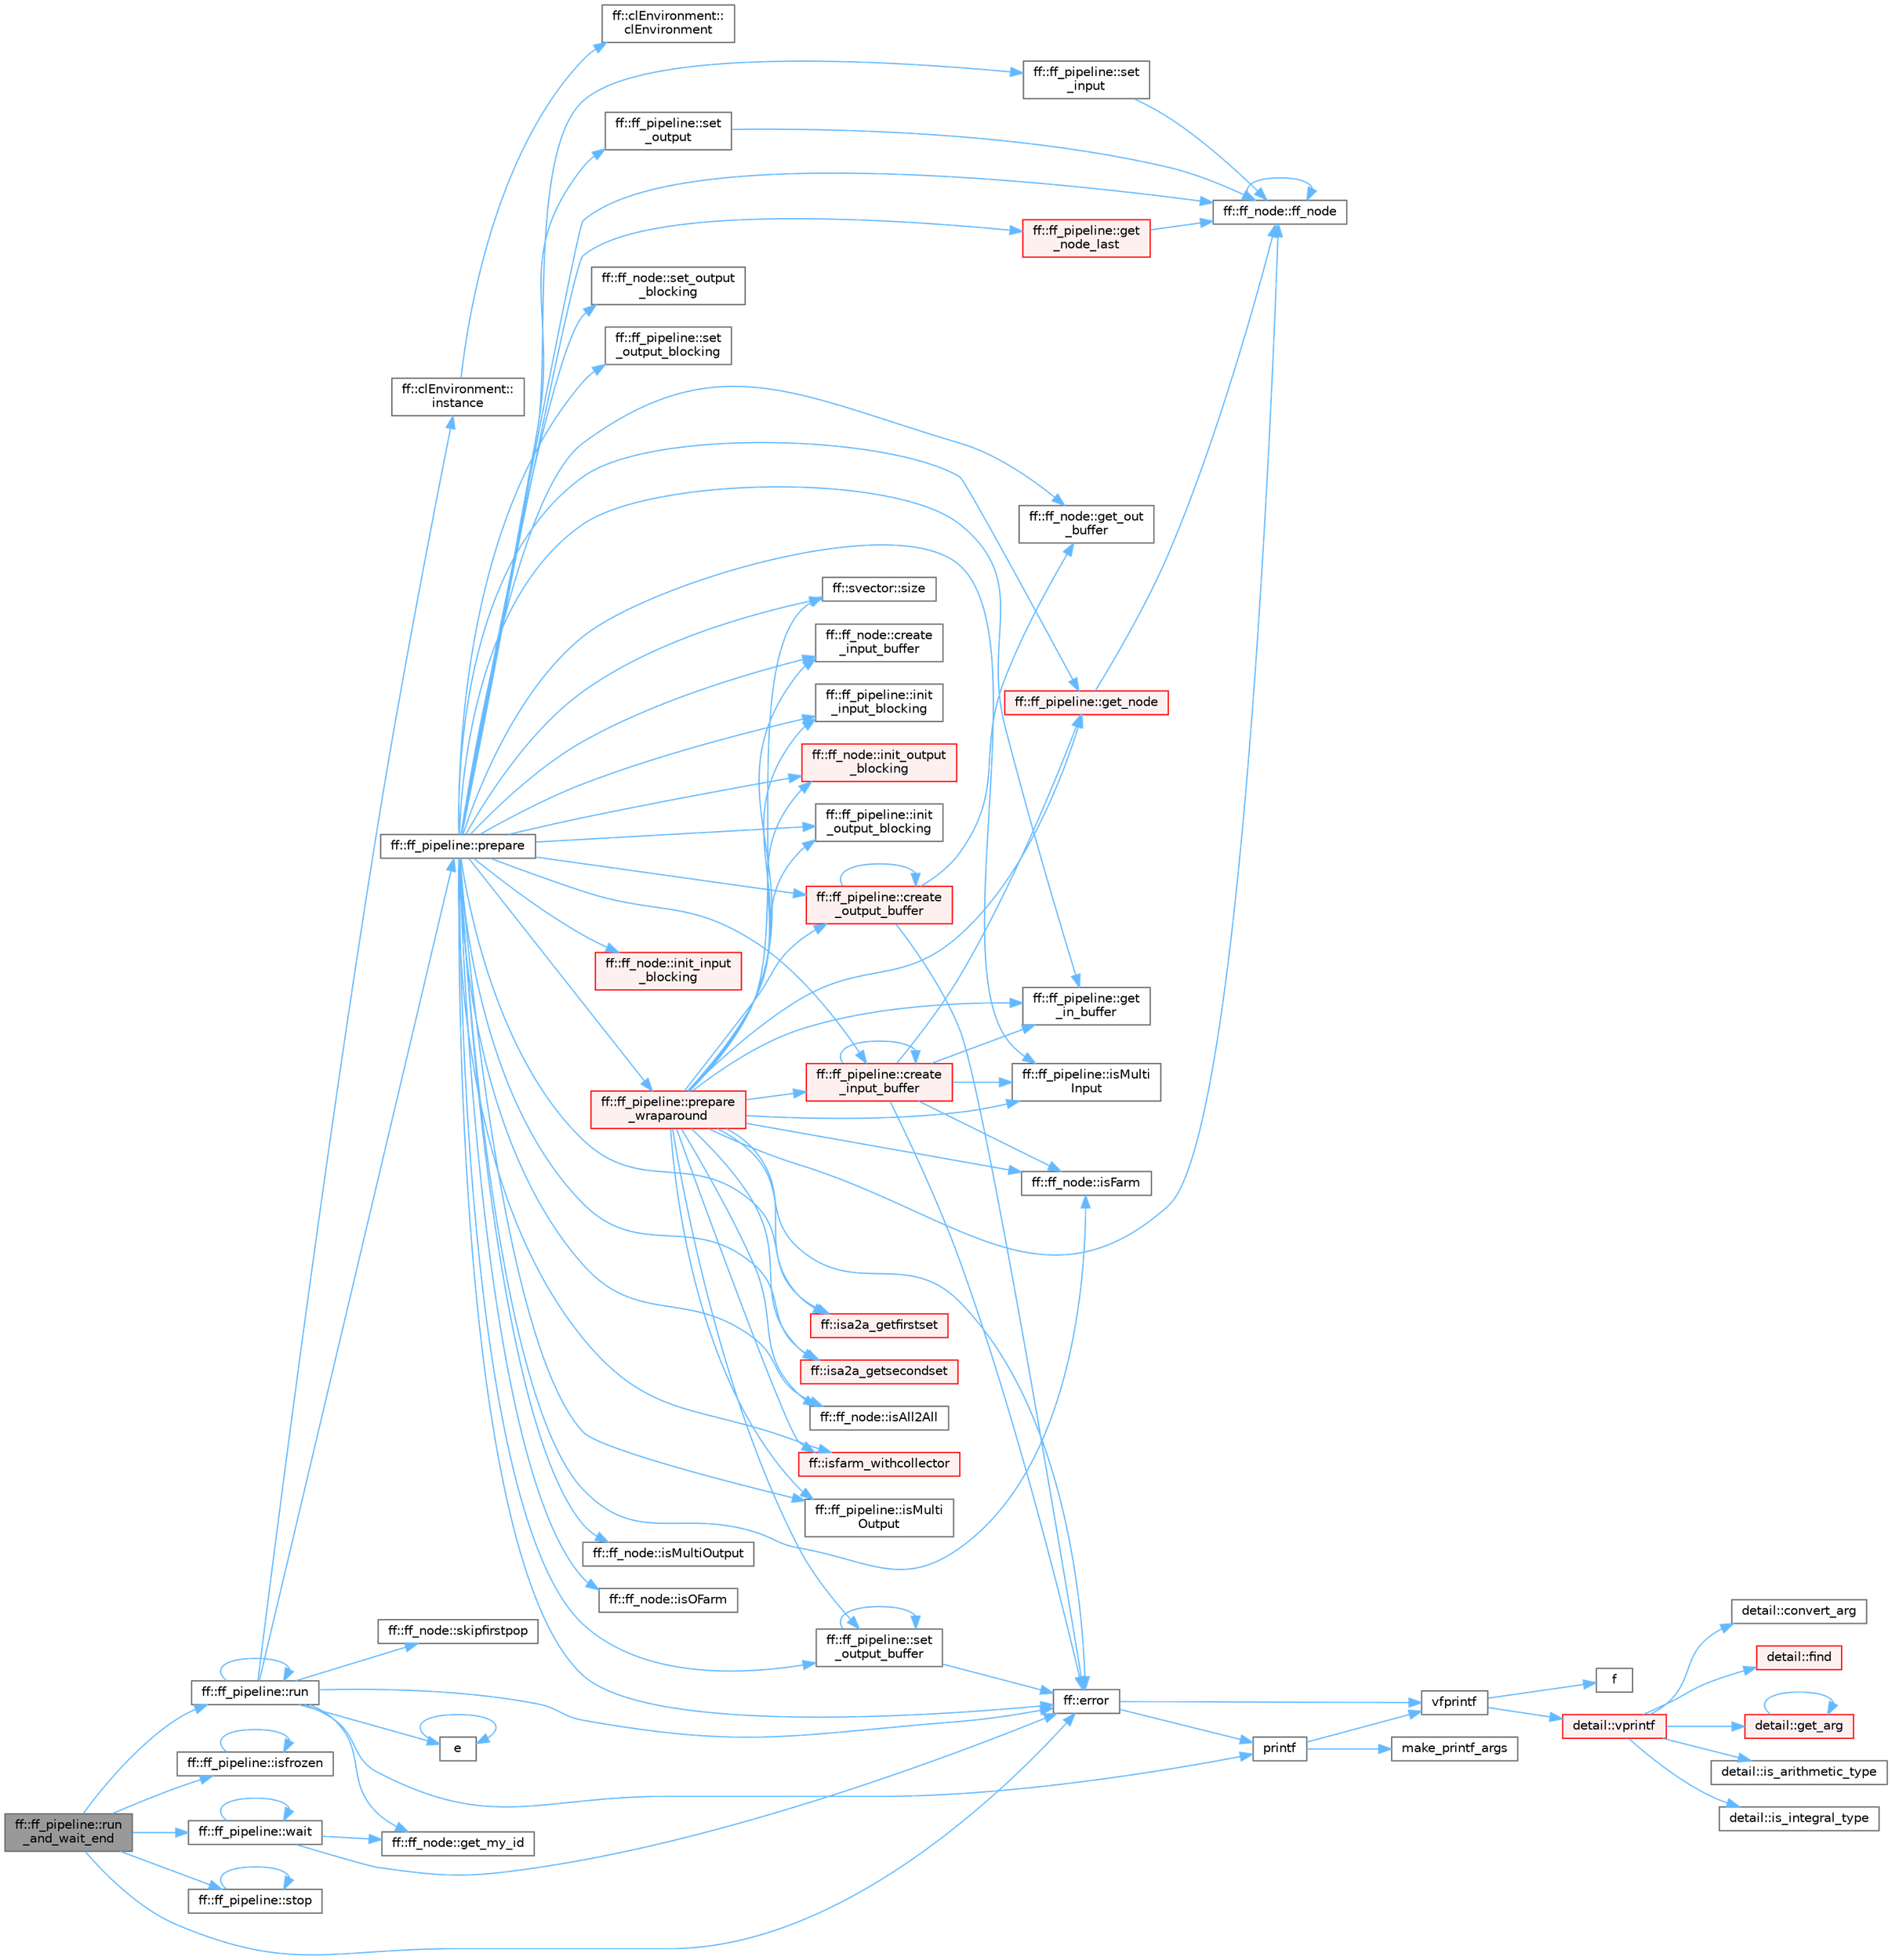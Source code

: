 digraph "ff::ff_pipeline::run_and_wait_end"
{
 // LATEX_PDF_SIZE
  bgcolor="transparent";
  edge [fontname=Helvetica,fontsize=10,labelfontname=Helvetica,labelfontsize=10];
  node [fontname=Helvetica,fontsize=10,shape=box,height=0.2,width=0.4];
  rankdir="LR";
  Node1 [id="Node000001",label="ff::ff_pipeline::run\l_and_wait_end",height=0.2,width=0.4,color="gray40", fillcolor="grey60", style="filled", fontcolor="black",tooltip="run the pipeline, waits that all stages received the End-Of-Stream (EOS), and destroy the pipeline ru..."];
  Node1 -> Node2 [id="edge1_Node000001_Node000002",color="steelblue1",style="solid",tooltip=" "];
  Node2 [id="Node000002",label="ff::error",height=0.2,width=0.4,color="grey40", fillcolor="white", style="filled",URL="$namespaceff.html#a27d926d29b55e019eba5b70672301d82",tooltip=" "];
  Node2 -> Node3 [id="edge2_Node000002_Node000003",color="steelblue1",style="solid",tooltip=" "];
  Node3 [id="Node000003",label="printf",height=0.2,width=0.4,color="grey40", fillcolor="white", style="filled",URL="$printf_8h.html#aee3ed3a831f25f07e7be3919fff2203a",tooltip=" "];
  Node3 -> Node4 [id="edge3_Node000003_Node000004",color="steelblue1",style="solid",tooltip=" "];
  Node4 [id="Node000004",label="make_printf_args",height=0.2,width=0.4,color="grey40", fillcolor="white", style="filled",URL="$printf_8h.html#a27dcc0efcda04388971dbea3c875f122",tooltip=" "];
  Node3 -> Node5 [id="edge4_Node000003_Node000005",color="steelblue1",style="solid",tooltip=" "];
  Node5 [id="Node000005",label="vfprintf",height=0.2,width=0.4,color="grey40", fillcolor="white", style="filled",URL="$printf_8h.html#abb30aad964fc771fb52cf3ad88649df2",tooltip=" "];
  Node5 -> Node6 [id="edge5_Node000005_Node000006",color="steelblue1",style="solid",tooltip=" "];
  Node6 [id="Node000006",label="f",height=0.2,width=0.4,color="grey40", fillcolor="white", style="filled",URL="$cxx11__tensor__map_8cpp.html#a7f507fea02198f6cb81c86640c7b1a4e",tooltip=" "];
  Node5 -> Node7 [id="edge6_Node000005_Node000007",color="steelblue1",style="solid",tooltip=" "];
  Node7 [id="Node000007",label="detail::vprintf",height=0.2,width=0.4,color="red", fillcolor="#FFF0F0", style="filled",URL="$namespacedetail.html#a1c8c2218e4c822aa8f743fb9c573717f",tooltip=" "];
  Node7 -> Node8 [id="edge7_Node000007_Node000008",color="steelblue1",style="solid",tooltip=" "];
  Node8 [id="Node000008",label="detail::convert_arg",height=0.2,width=0.4,color="grey40", fillcolor="white", style="filled",URL="$namespacedetail.html#a03c11572c9a664266d6925f327dec7f3",tooltip=" "];
  Node7 -> Node9 [id="edge8_Node000007_Node000009",color="steelblue1",style="solid",tooltip=" "];
  Node9 [id="Node000009",label="detail::find",height=0.2,width=0.4,color="red", fillcolor="#FFF0F0", style="filled",URL="$namespacedetail.html#a6b71952fab3dc32f3edb2c3e9811d8d9",tooltip=" "];
  Node7 -> Node11 [id="edge9_Node000007_Node000011",color="steelblue1",style="solid",tooltip=" "];
  Node11 [id="Node000011",label="detail::get_arg",height=0.2,width=0.4,color="red", fillcolor="#FFF0F0", style="filled",URL="$namespacedetail.html#a342ef250e45bd09b2ef666b6fae1c355",tooltip=" "];
  Node11 -> Node11 [id="edge10_Node000011_Node000011",color="steelblue1",style="solid",tooltip=" "];
  Node7 -> Node13 [id="edge11_Node000007_Node000013",color="steelblue1",style="solid",tooltip=" "];
  Node13 [id="Node000013",label="detail::is_arithmetic_type",height=0.2,width=0.4,color="grey40", fillcolor="white", style="filled",URL="$namespacedetail.html#a802c50a56a3495fdab6020b375ba1389",tooltip=" "];
  Node7 -> Node14 [id="edge12_Node000007_Node000014",color="steelblue1",style="solid",tooltip=" "];
  Node14 [id="Node000014",label="detail::is_integral_type",height=0.2,width=0.4,color="grey40", fillcolor="white", style="filled",URL="$namespacedetail.html#a2a60f8d1bee41b803f43fc42b707b5d1",tooltip=" "];
  Node2 -> Node5 [id="edge13_Node000002_Node000005",color="steelblue1",style="solid",tooltip=" "];
  Node1 -> Node34 [id="edge14_Node000001_Node000034",color="steelblue1",style="solid",tooltip=" "];
  Node34 [id="Node000034",label="ff::ff_pipeline::isfrozen",height=0.2,width=0.4,color="grey40", fillcolor="white", style="filled",URL="$classff_1_1ff__pipeline.html#ae5c0b3a7c778390e5262d53ec8d674b1",tooltip="Checks if a ff_node is frozen"];
  Node34 -> Node34 [id="edge15_Node000034_Node000034",color="steelblue1",style="solid",tooltip=" "];
  Node1 -> Node35 [id="edge16_Node000001_Node000035",color="steelblue1",style="solid",tooltip=" "];
  Node35 [id="Node000035",label="ff::ff_pipeline::run",height=0.2,width=0.4,color="grey40", fillcolor="white", style="filled",URL="$classff_1_1ff__pipeline.html#a0b2f529d4fd3dae76b6943d624680279",tooltip="Run the pipeline skeleton asynchronously"];
  Node35 -> Node36 [id="edge17_Node000035_Node000036",color="steelblue1",style="solid",tooltip=" "];
  Node36 [id="Node000036",label="e",height=0.2,width=0.4,color="grey40", fillcolor="white", style="filled",URL="$_cwise__array__power__array_8cpp.html#a9cb86ff854760bf91a154f2724a9101d",tooltip=" "];
  Node36 -> Node36 [id="edge18_Node000036_Node000036",color="steelblue1",style="solid",tooltip=" "];
  Node35 -> Node2 [id="edge19_Node000035_Node000002",color="steelblue1",style="solid",tooltip=" "];
  Node35 -> Node37 [id="edge20_Node000035_Node000037",color="steelblue1",style="solid",tooltip=" "];
  Node37 [id="Node000037",label="ff::ff_node::get_my_id",height=0.2,width=0.4,color="grey40", fillcolor="white", style="filled",URL="$classff_1_1ff__node.html#a32d30503e0a33406841d77bc1f4dc2e2",tooltip="Returns the identifier of the node (not unique)"];
  Node35 -> Node38 [id="edge21_Node000035_Node000038",color="steelblue1",style="solid",tooltip=" "];
  Node38 [id="Node000038",label="ff::clEnvironment::\linstance",height=0.2,width=0.4,color="grey40", fillcolor="white", style="filled",URL="$classff_1_1cl_environment.html#a36e5bae395a1b515fa7f5b5fe8c48390",tooltip=" "];
  Node38 -> Node39 [id="edge22_Node000038_Node000039",color="steelblue1",style="solid",tooltip=" "];
  Node39 [id="Node000039",label="ff::clEnvironment::\lclEnvironment",height=0.2,width=0.4,color="grey40", fillcolor="white", style="filled",URL="$classff_1_1cl_environment.html#af3bc9c6e94910ffcf400548cc5f88fc5",tooltip=" "];
  Node35 -> Node40 [id="edge23_Node000035_Node000040",color="steelblue1",style="solid",tooltip=" "];
  Node40 [id="Node000040",label="ff::ff_pipeline::prepare",height=0.2,width=0.4,color="grey40", fillcolor="white", style="filled",URL="$classff_1_1ff__pipeline.html#a7dee7dc5a93651c8c945ecaf87471004",tooltip=" "];
  Node40 -> Node41 [id="edge24_Node000040_Node000041",color="steelblue1",style="solid",tooltip=" "];
  Node41 [id="Node000041",label="ff::ff_node::create\l_input_buffer",height=0.2,width=0.4,color="grey40", fillcolor="white", style="filled",URL="$classff_1_1ff__node.html#adfe6c917b93de5635d21a79c8c4181cb",tooltip="Creates the input channel"];
  Node40 -> Node42 [id="edge25_Node000040_Node000042",color="steelblue1",style="solid",tooltip=" "];
  Node42 [id="Node000042",label="ff::ff_pipeline::create\l_input_buffer",height=0.2,width=0.4,color="red", fillcolor="#FFF0F0", style="filled",URL="$classff_1_1ff__pipeline.html#ae496e6d4a37f99d9e353cd002e1d91e2",tooltip="Creates the input channel"];
  Node42 -> Node42 [id="edge26_Node000042_Node000042",color="steelblue1",style="solid",tooltip=" "];
  Node42 -> Node2 [id="edge27_Node000042_Node000002",color="steelblue1",style="solid",tooltip=" "];
  Node42 -> Node43 [id="edge28_Node000042_Node000043",color="steelblue1",style="solid",tooltip=" "];
  Node43 [id="Node000043",label="ff::ff_pipeline::get\l_in_buffer",height=0.2,width=0.4,color="grey40", fillcolor="white", style="filled",URL="$classff_1_1ff__pipeline.html#a8ad25ed4cc47cb7cfe602546e29dfa09",tooltip="Gets input channel"];
  Node42 -> Node44 [id="edge29_Node000042_Node000044",color="steelblue1",style="solid",tooltip=" "];
  Node44 [id="Node000044",label="ff::ff_pipeline::get_node",height=0.2,width=0.4,color="red", fillcolor="#FFF0F0", style="filled",URL="$classff_1_1ff__pipeline.html#aeb7333c888ddf66d2db7eafa116a078e",tooltip="returns the stage i of the pipeline. If the stage is a pipeline the function is called recursively ex..."];
  Node44 -> Node45 [id="edge30_Node000044_Node000045",color="steelblue1",style="solid",tooltip=" "];
  Node45 [id="Node000045",label="ff::ff_node::ff_node",height=0.2,width=0.4,color="grey40", fillcolor="white", style="filled",URL="$classff_1_1ff__node.html#a53ab8b2244539766bdea3eb65cb04f9b",tooltip=" "];
  Node45 -> Node45 [id="edge31_Node000045_Node000045",color="steelblue1",style="solid",tooltip=" "];
  Node42 -> Node48 [id="edge32_Node000042_Node000048",color="steelblue1",style="solid",tooltip=" "];
  Node48 [id="Node000048",label="ff::ff_node::isFarm",height=0.2,width=0.4,color="grey40", fillcolor="white", style="filled",URL="$classff_1_1ff__node.html#a2af2bb6ee5bffb4bb5074b4c46ededed",tooltip=" "];
  Node42 -> Node49 [id="edge33_Node000042_Node000049",color="steelblue1",style="solid",tooltip=" "];
  Node49 [id="Node000049",label="ff::ff_pipeline::isMulti\lInput",height=0.2,width=0.4,color="grey40", fillcolor="white", style="filled",URL="$classff_1_1ff__pipeline.html#a0a5c5eb3fcfbde247056cb01942792a1",tooltip=" "];
  Node40 -> Node51 [id="edge34_Node000040_Node000051",color="steelblue1",style="solid",tooltip=" "];
  Node51 [id="Node000051",label="ff::ff_pipeline::create\l_output_buffer",height=0.2,width=0.4,color="red", fillcolor="#FFF0F0", style="filled",URL="$classff_1_1ff__pipeline.html#a980a68d0c26481c45b7c95ebe1135c3d",tooltip="Creates the output channel"];
  Node51 -> Node51 [id="edge35_Node000051_Node000051",color="steelblue1",style="solid",tooltip=" "];
  Node51 -> Node2 [id="edge36_Node000051_Node000002",color="steelblue1",style="solid",tooltip=" "];
  Node51 -> Node52 [id="edge37_Node000051_Node000052",color="steelblue1",style="solid",tooltip=" "];
  Node52 [id="Node000052",label="ff::ff_node::get_out\l_buffer",height=0.2,width=0.4,color="grey40", fillcolor="white", style="filled",URL="$classff_1_1ff__node.html#a334096bd901d8b6c2ae2d73877846ff0",tooltip="Gets pointer to the output channel"];
  Node40 -> Node2 [id="edge38_Node000040_Node000002",color="steelblue1",style="solid",tooltip=" "];
  Node40 -> Node45 [id="edge39_Node000040_Node000045",color="steelblue1",style="solid",tooltip=" "];
  Node40 -> Node43 [id="edge40_Node000040_Node000043",color="steelblue1",style="solid",tooltip=" "];
  Node40 -> Node44 [id="edge41_Node000040_Node000044",color="steelblue1",style="solid",tooltip=" "];
  Node40 -> Node54 [id="edge42_Node000040_Node000054",color="steelblue1",style="solid",tooltip=" "];
  Node54 [id="Node000054",label="ff::ff_pipeline::get\l_node_last",height=0.2,width=0.4,color="red", fillcolor="#FFF0F0", style="filled",URL="$classff_1_1ff__pipeline.html#a909274bdd813e5a8c7c99a40444dc3b5",tooltip="returns the stage i of the pipeline. If the stage is a pipeline the function is called recursively ex..."];
  Node54 -> Node45 [id="edge43_Node000054_Node000045",color="steelblue1",style="solid",tooltip=" "];
  Node40 -> Node52 [id="edge44_Node000040_Node000052",color="steelblue1",style="solid",tooltip=" "];
  Node40 -> Node55 [id="edge45_Node000040_Node000055",color="steelblue1",style="solid",tooltip=" "];
  Node55 [id="Node000055",label="ff::ff_node::init_input\l_blocking",height=0.2,width=0.4,color="red", fillcolor="#FFF0F0", style="filled",URL="$classff_1_1ff__node.html#aab934f40b0c6129cc45d95fb085f8024",tooltip=" "];
  Node40 -> Node58 [id="edge46_Node000040_Node000058",color="steelblue1",style="solid",tooltip=" "];
  Node58 [id="Node000058",label="ff::ff_pipeline::init\l_input_blocking",height=0.2,width=0.4,color="grey40", fillcolor="white", style="filled",URL="$classff_1_1ff__pipeline.html#a4a82baf1adeb740cbaf8bdd0d31b815a",tooltip=" "];
  Node40 -> Node59 [id="edge47_Node000040_Node000059",color="steelblue1",style="solid",tooltip=" "];
  Node59 [id="Node000059",label="ff::ff_node::init_output\l_blocking",height=0.2,width=0.4,color="red", fillcolor="#FFF0F0", style="filled",URL="$classff_1_1ff__node.html#a2d686a96eb183cf5b8fc2969b12e0a09",tooltip=" "];
  Node40 -> Node60 [id="edge48_Node000040_Node000060",color="steelblue1",style="solid",tooltip=" "];
  Node60 [id="Node000060",label="ff::ff_pipeline::init\l_output_blocking",height=0.2,width=0.4,color="grey40", fillcolor="white", style="filled",URL="$classff_1_1ff__pipeline.html#a233cce4fc178c48241055684359724ca",tooltip=" "];
  Node40 -> Node61 [id="edge49_Node000040_Node000061",color="steelblue1",style="solid",tooltip=" "];
  Node61 [id="Node000061",label="ff::isa2a_getfirstset",height=0.2,width=0.4,color="red", fillcolor="#FFF0F0", style="filled",URL="$namespaceff.html#a747c4da6882cc1bbc43d1af22e365a22",tooltip=" "];
  Node40 -> Node64 [id="edge50_Node000040_Node000064",color="steelblue1",style="solid",tooltip=" "];
  Node64 [id="Node000064",label="ff::isa2a_getsecondset",height=0.2,width=0.4,color="red", fillcolor="#FFF0F0", style="filled",URL="$namespaceff.html#aec0ddc2ecc8a9818a654219c8ec6b07e",tooltip=" "];
  Node40 -> Node66 [id="edge51_Node000040_Node000066",color="steelblue1",style="solid",tooltip=" "];
  Node66 [id="Node000066",label="ff::ff_node::isAll2All",height=0.2,width=0.4,color="grey40", fillcolor="white", style="filled",URL="$classff_1_1ff__node.html#ac8e132cbcab68af6a4ca13bbcccd62f3",tooltip=" "];
  Node40 -> Node48 [id="edge52_Node000040_Node000048",color="steelblue1",style="solid",tooltip=" "];
  Node40 -> Node67 [id="edge53_Node000040_Node000067",color="steelblue1",style="solid",tooltip=" "];
  Node67 [id="Node000067",label="ff::isfarm_withcollector",height=0.2,width=0.4,color="red", fillcolor="#FFF0F0", style="filled",URL="$namespaceff.html#a4f5e1506df6e9ac92671df077f5d211b",tooltip=" "];
  Node40 -> Node49 [id="edge54_Node000040_Node000049",color="steelblue1",style="solid",tooltip=" "];
  Node40 -> Node69 [id="edge55_Node000040_Node000069",color="steelblue1",style="solid",tooltip=" "];
  Node69 [id="Node000069",label="ff::ff_node::isMultiOutput",height=0.2,width=0.4,color="grey40", fillcolor="white", style="filled",URL="$classff_1_1ff__node.html#adfb7746174f6744ae019cf494ca2b8a5",tooltip=" "];
  Node40 -> Node70 [id="edge56_Node000040_Node000070",color="steelblue1",style="solid",tooltip=" "];
  Node70 [id="Node000070",label="ff::ff_pipeline::isMulti\lOutput",height=0.2,width=0.4,color="grey40", fillcolor="white", style="filled",URL="$classff_1_1ff__pipeline.html#a99d73c08555f9b801d903a206c13299e",tooltip=" "];
  Node40 -> Node71 [id="edge57_Node000040_Node000071",color="steelblue1",style="solid",tooltip=" "];
  Node71 [id="Node000071",label="ff::ff_node::isOFarm",height=0.2,width=0.4,color="grey40", fillcolor="white", style="filled",URL="$classff_1_1ff__node.html#a0e0ec9da95b11c7d9a5ce874870cf9df",tooltip=" "];
  Node40 -> Node72 [id="edge58_Node000040_Node000072",color="steelblue1",style="solid",tooltip=" "];
  Node72 [id="Node000072",label="ff::ff_pipeline::prepare\l_wraparound",height=0.2,width=0.4,color="red", fillcolor="#FFF0F0", style="filled",URL="$classff_1_1ff__pipeline.html#a764b924d34cd792ebf61f46ac1dde6fa",tooltip=" "];
  Node72 -> Node41 [id="edge59_Node000072_Node000041",color="steelblue1",style="solid",tooltip=" "];
  Node72 -> Node42 [id="edge60_Node000072_Node000042",color="steelblue1",style="solid",tooltip=" "];
  Node72 -> Node51 [id="edge61_Node000072_Node000051",color="steelblue1",style="solid",tooltip=" "];
  Node72 -> Node2 [id="edge62_Node000072_Node000002",color="steelblue1",style="solid",tooltip=" "];
  Node72 -> Node45 [id="edge63_Node000072_Node000045",color="steelblue1",style="solid",tooltip=" "];
  Node72 -> Node43 [id="edge64_Node000072_Node000043",color="steelblue1",style="solid",tooltip=" "];
  Node72 -> Node44 [id="edge65_Node000072_Node000044",color="steelblue1",style="solid",tooltip=" "];
  Node72 -> Node58 [id="edge66_Node000072_Node000058",color="steelblue1",style="solid",tooltip=" "];
  Node72 -> Node59 [id="edge67_Node000072_Node000059",color="steelblue1",style="solid",tooltip=" "];
  Node72 -> Node60 [id="edge68_Node000072_Node000060",color="steelblue1",style="solid",tooltip=" "];
  Node72 -> Node61 [id="edge69_Node000072_Node000061",color="steelblue1",style="solid",tooltip=" "];
  Node72 -> Node64 [id="edge70_Node000072_Node000064",color="steelblue1",style="solid",tooltip=" "];
  Node72 -> Node66 [id="edge71_Node000072_Node000066",color="steelblue1",style="solid",tooltip=" "];
  Node72 -> Node48 [id="edge72_Node000072_Node000048",color="steelblue1",style="solid",tooltip=" "];
  Node72 -> Node67 [id="edge73_Node000072_Node000067",color="steelblue1",style="solid",tooltip=" "];
  Node72 -> Node49 [id="edge74_Node000072_Node000049",color="steelblue1",style="solid",tooltip=" "];
  Node72 -> Node70 [id="edge75_Node000072_Node000070",color="steelblue1",style="solid",tooltip=" "];
  Node72 -> Node78 [id="edge76_Node000072_Node000078",color="steelblue1",style="solid",tooltip=" "];
  Node78 [id="Node000078",label="ff::ff_pipeline::set\l_output_buffer",height=0.2,width=0.4,color="grey40", fillcolor="white", style="filled",URL="$classff_1_1ff__pipeline.html#abcb03291873c6b2ad78e24dfb5e2e4d4",tooltip="Assign the output channelname to a channel"];
  Node78 -> Node2 [id="edge77_Node000078_Node000002",color="steelblue1",style="solid",tooltip=" "];
  Node78 -> Node78 [id="edge78_Node000078_Node000078",color="steelblue1",style="solid",tooltip=" "];
  Node72 -> Node79 [id="edge79_Node000072_Node000079",color="steelblue1",style="solid",tooltip=" "];
  Node79 [id="Node000079",label="ff::svector::size",height=0.2,width=0.4,color="grey40", fillcolor="white", style="filled",URL="$classff_1_1svector.html#a29125256281f793b0808ecfae6ea68ec",tooltip=" "];
  Node40 -> Node80 [id="edge80_Node000040_Node000080",color="steelblue1",style="solid",tooltip=" "];
  Node80 [id="Node000080",label="ff::ff_pipeline::set\l_input",height=0.2,width=0.4,color="grey40", fillcolor="white", style="filled",URL="$classff_1_1ff__pipeline.html#a6bb3fb0e465838274a95d922b06ac5bb",tooltip=" "];
  Node80 -> Node45 [id="edge81_Node000080_Node000045",color="steelblue1",style="solid",tooltip=" "];
  Node40 -> Node81 [id="edge82_Node000040_Node000081",color="steelblue1",style="solid",tooltip=" "];
  Node81 [id="Node000081",label="ff::ff_pipeline::set\l_output",height=0.2,width=0.4,color="grey40", fillcolor="white", style="filled",URL="$classff_1_1ff__pipeline.html#a2f84e81a9e72df3bfe317b1244c9d25f",tooltip=" "];
  Node81 -> Node45 [id="edge83_Node000081_Node000045",color="steelblue1",style="solid",tooltip=" "];
  Node40 -> Node82 [id="edge84_Node000040_Node000082",color="steelblue1",style="solid",tooltip=" "];
  Node82 [id="Node000082",label="ff::ff_node::set_output\l_blocking",height=0.2,width=0.4,color="grey40", fillcolor="white", style="filled",URL="$classff_1_1ff__node.html#a84ae02b065e080db75da2c63183e2865",tooltip=" "];
  Node40 -> Node83 [id="edge85_Node000040_Node000083",color="steelblue1",style="solid",tooltip=" "];
  Node83 [id="Node000083",label="ff::ff_pipeline::set\l_output_blocking",height=0.2,width=0.4,color="grey40", fillcolor="white", style="filled",URL="$classff_1_1ff__pipeline.html#a7dc31fc3023aff9de72d6d86bb70b11a",tooltip=" "];
  Node40 -> Node78 [id="edge86_Node000040_Node000078",color="steelblue1",style="solid",tooltip=" "];
  Node40 -> Node79 [id="edge87_Node000040_Node000079",color="steelblue1",style="solid",tooltip=" "];
  Node35 -> Node3 [id="edge88_Node000035_Node000003",color="steelblue1",style="solid",tooltip=" "];
  Node35 -> Node35 [id="edge89_Node000035_Node000035",color="steelblue1",style="solid",tooltip=" "];
  Node35 -> Node84 [id="edge90_Node000035_Node000084",color="steelblue1",style="solid",tooltip=" "];
  Node84 [id="Node000084",label="ff::ff_node::skipfirstpop",height=0.2,width=0.4,color="grey40", fillcolor="white", style="filled",URL="$classff_1_1ff__node.html#a71789627f48cb9f466c50601a881c7bc",tooltip="Gets the status of spontaneous start"];
  Node1 -> Node85 [id="edge91_Node000001_Node000085",color="steelblue1",style="solid",tooltip=" "];
  Node85 [id="Node000085",label="ff::ff_pipeline::stop",height=0.2,width=0.4,color="grey40", fillcolor="white", style="filled",URL="$classff_1_1ff__pipeline.html#a2f364633f8bbb3b054d8016f1fa9d555",tooltip=" "];
  Node85 -> Node85 [id="edge92_Node000085_Node000085",color="steelblue1",style="solid",tooltip=" "];
  Node1 -> Node86 [id="edge93_Node000001_Node000086",color="steelblue1",style="solid",tooltip=" "];
  Node86 [id="Node000086",label="ff::ff_pipeline::wait",height=0.2,width=0.4,color="grey40", fillcolor="white", style="filled",URL="$classff_1_1ff__pipeline.html#ab066a3d720930530b2398f97cff56ea9",tooltip="wait for pipeline termination (all stages received EOS)"];
  Node86 -> Node2 [id="edge94_Node000086_Node000002",color="steelblue1",style="solid",tooltip=" "];
  Node86 -> Node37 [id="edge95_Node000086_Node000037",color="steelblue1",style="solid",tooltip=" "];
  Node86 -> Node86 [id="edge96_Node000086_Node000086",color="steelblue1",style="solid",tooltip=" "];
}
